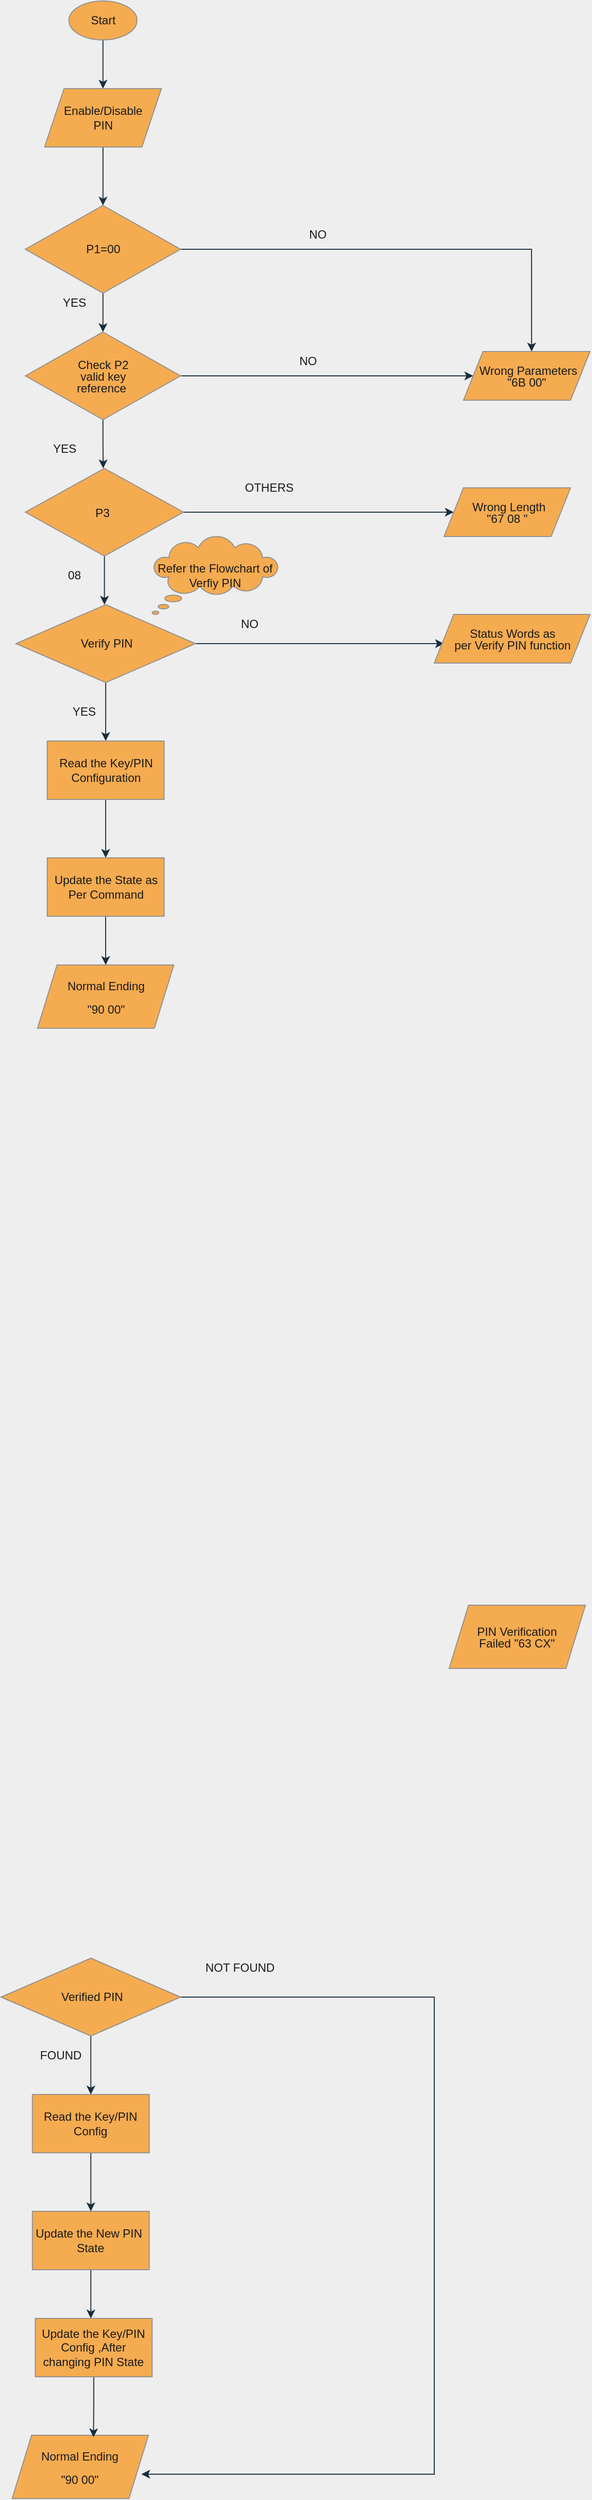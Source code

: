 <mxfile version="19.0.2" type="device"><diagram id="kSEwyxxRWVa55mjZyhkY" name="Page-1"><mxGraphModel dx="868" dy="1653" grid="1" gridSize="10" guides="1" tooltips="1" connect="1" arrows="1" fold="1" page="1" pageScale="1" pageWidth="850" pageHeight="1100" background="#EEEEEE" math="0" shadow="0"><root><mxCell id="0"/><mxCell id="1" parent="0"/><mxCell id="IOs0wzrp62GEQKKrgG4g-1" style="edgeStyle=orthogonalEdgeStyle;rounded=0;orthogonalLoop=1;jettySize=auto;html=1;entryX=0.5;entryY=0;entryDx=0;entryDy=0;strokeColor=#182E3E;fontColor=#1A1A1A;labelBackgroundColor=#EEEEEE;" parent="1" source="IOs0wzrp62GEQKKrgG4g-2" target="IOs0wzrp62GEQKKrgG4g-21" edge="1"><mxGeometry relative="1" as="geometry"/></mxCell><mxCell id="IOs0wzrp62GEQKKrgG4g-2" value="Start" style="ellipse;whiteSpace=wrap;html=1;fillColor=#F5AB50;strokeColor=#909090;fontColor=#1A1A1A;" parent="1" vertex="1"><mxGeometry x="224.76" y="-60" width="70" height="40" as="geometry"/></mxCell><mxCell id="IOs0wzrp62GEQKKrgG4g-4" value="" style="edgeStyle=orthogonalEdgeStyle;rounded=0;orthogonalLoop=1;jettySize=auto;html=1;strokeColor=#182E3E;fontColor=#1A1A1A;labelBackgroundColor=#EEEEEE;" parent="1" source="IOs0wzrp62GEQKKrgG4g-5" target="IOs0wzrp62GEQKKrgG4g-8" edge="1"><mxGeometry relative="1" as="geometry"/></mxCell><mxCell id="IOs0wzrp62GEQKKrgG4g-31" style="edgeStyle=orthogonalEdgeStyle;rounded=0;orthogonalLoop=1;jettySize=auto;html=1;entryX=0.538;entryY=0;entryDx=0;entryDy=0;entryPerimeter=0;strokeColor=#182E3E;fontColor=#1A1A1A;labelBackgroundColor=#EEEEEE;" parent="1" source="IOs0wzrp62GEQKKrgG4g-5" target="IOs0wzrp62GEQKKrgG4g-12" edge="1"><mxGeometry relative="1" as="geometry"><mxPoint x="700" y="290" as="targetPoint"/><Array as="points"><mxPoint x="700" y="195"/></Array></mxGeometry></mxCell><mxCell id="IOs0wzrp62GEQKKrgG4g-5" value="P1=00" style="rhombus;whiteSpace=wrap;html=1;fillColor=#F5AB50;strokeColor=#909090;fontColor=#1A1A1A;" parent="1" vertex="1"><mxGeometry x="180" y="150" width="159.52" height="90" as="geometry"/></mxCell><mxCell id="IOs0wzrp62GEQKKrgG4g-7" style="edgeStyle=orthogonalEdgeStyle;rounded=0;orthogonalLoop=1;jettySize=auto;html=1;strokeColor=#182E3E;fontColor=#1A1A1A;labelBackgroundColor=#EEEEEE;" parent="1" source="IOs0wzrp62GEQKKrgG4g-8" edge="1"><mxGeometry relative="1" as="geometry"><mxPoint x="260" y="420" as="targetPoint"/></mxGeometry></mxCell><mxCell id="IOs0wzrp62GEQKKrgG4g-33" style="edgeStyle=orthogonalEdgeStyle;rounded=0;orthogonalLoop=1;jettySize=auto;html=1;strokeColor=#182E3E;fontColor=#1A1A1A;labelBackgroundColor=#EEEEEE;" parent="1" source="IOs0wzrp62GEQKKrgG4g-8" target="IOs0wzrp62GEQKKrgG4g-12" edge="1"><mxGeometry relative="1" as="geometry"/></mxCell><mxCell id="IOs0wzrp62GEQKKrgG4g-8" value="&lt;p style=&quot;line-height: 1;&quot;&gt;Check P2&lt;br&gt;valid key&lt;br&gt;reference&amp;nbsp;&lt;/p&gt;" style="rhombus;whiteSpace=wrap;html=1;fillColor=#F5AB50;strokeColor=#909090;fontColor=#1A1A1A;" parent="1" vertex="1"><mxGeometry x="180" y="280" width="159.52" height="90" as="geometry"/></mxCell><mxCell id="IOs0wzrp62GEQKKrgG4g-9" style="edgeStyle=orthogonalEdgeStyle;rounded=0;orthogonalLoop=1;jettySize=auto;html=1;entryX=0;entryY=0.5;entryDx=0;entryDy=0;strokeColor=#182E3E;fontColor=#1A1A1A;labelBackgroundColor=#EEEEEE;" parent="1" source="IOs0wzrp62GEQKKrgG4g-11" target="IOs0wzrp62GEQKKrgG4g-14" edge="1"><mxGeometry relative="1" as="geometry"/></mxCell><mxCell id="IOs0wzrp62GEQKKrgG4g-10" style="edgeStyle=orthogonalEdgeStyle;rounded=0;orthogonalLoop=1;jettySize=auto;html=1;strokeColor=#182E3E;fontColor=#1A1A1A;labelBackgroundColor=#EEEEEE;" parent="1" source="IOs0wzrp62GEQKKrgG4g-11" edge="1"><mxGeometry relative="1" as="geometry"><mxPoint x="261.245" y="560" as="targetPoint"/></mxGeometry></mxCell><mxCell id="IOs0wzrp62GEQKKrgG4g-11" value="&lt;p style=&quot;line-height: 1;&quot;&gt;P3&amp;nbsp;&lt;/p&gt;" style="rhombus;whiteSpace=wrap;html=1;fillColor=#F5AB50;strokeColor=#909090;fontColor=#1A1A1A;" parent="1" vertex="1"><mxGeometry x="180" y="420" width="162.49" height="90" as="geometry"/></mxCell><mxCell id="IOs0wzrp62GEQKKrgG4g-12" value="&lt;p style=&quot;line-height: 1;&quot;&gt;&amp;nbsp;Wrong Parameters&lt;br&gt;&quot;6B 00&quot;&lt;/p&gt;" style="shape=parallelogram;perimeter=parallelogramPerimeter;whiteSpace=wrap;html=1;fixedSize=1;fillColor=#F5AB50;strokeColor=#909090;fontColor=#1A1A1A;" parent="1" vertex="1"><mxGeometry x="630" y="300" width="130" height="50" as="geometry"/></mxCell><mxCell id="IOs0wzrp62GEQKKrgG4g-14" value="&lt;p style=&quot;line-height: 1;&quot;&gt;&amp;nbsp;Wrong Length&lt;br&gt;&quot;67 08 &quot;&lt;/p&gt;" style="shape=parallelogram;perimeter=parallelogramPerimeter;whiteSpace=wrap;html=1;fixedSize=1;fillColor=#F5AB50;strokeColor=#909090;fontColor=#1A1A1A;" parent="1" vertex="1"><mxGeometry x="610" y="440" width="130" height="50" as="geometry"/></mxCell><mxCell id="IOs0wzrp62GEQKKrgG4g-16" value="YES" style="text;html=1;align=center;verticalAlign=middle;resizable=0;points=[];autosize=1;strokeColor=none;fillColor=none;fontColor=#1A1A1A;" parent="1" vertex="1"><mxGeometry x="200" y="390" width="40" height="20" as="geometry"/></mxCell><mxCell id="IOs0wzrp62GEQKKrgG4g-18" value="YES" style="text;html=1;align=center;verticalAlign=middle;resizable=0;points=[];autosize=1;strokeColor=none;fillColor=none;fontColor=#1A1A1A;" parent="1" vertex="1"><mxGeometry x="210" y="240" width="40" height="20" as="geometry"/></mxCell><mxCell id="IOs0wzrp62GEQKKrgG4g-20" style="edgeStyle=orthogonalEdgeStyle;rounded=0;orthogonalLoop=1;jettySize=auto;html=1;strokeColor=#182E3E;fontColor=#1A1A1A;labelBackgroundColor=#EEEEEE;" parent="1" source="IOs0wzrp62GEQKKrgG4g-21" target="IOs0wzrp62GEQKKrgG4g-5" edge="1"><mxGeometry relative="1" as="geometry"/></mxCell><mxCell id="IOs0wzrp62GEQKKrgG4g-21" value="Enable/Disable &lt;br&gt;PIN" style="shape=parallelogram;perimeter=parallelogramPerimeter;whiteSpace=wrap;html=1;fixedSize=1;fillColor=#F5AB50;strokeColor=#909090;fontColor=#1A1A1A;" parent="1" vertex="1"><mxGeometry x="199.76" y="30" width="120" height="60" as="geometry"/></mxCell><mxCell id="IOs0wzrp62GEQKKrgG4g-23" value="OTHERS" style="text;html=1;align=center;verticalAlign=middle;resizable=0;points=[];autosize=1;strokeColor=none;fillColor=none;fontColor=#1A1A1A;" parent="1" vertex="1"><mxGeometry x="395" y="430" width="70" height="20" as="geometry"/></mxCell><mxCell id="IOs0wzrp62GEQKKrgG4g-32" value="NO" style="text;html=1;align=center;verticalAlign=middle;resizable=0;points=[];autosize=1;strokeColor=none;fillColor=none;fontColor=#1A1A1A;" parent="1" vertex="1"><mxGeometry x="465" y="170" width="30" height="20" as="geometry"/></mxCell><mxCell id="IOs0wzrp62GEQKKrgG4g-34" value="NO" style="text;html=1;align=center;verticalAlign=middle;resizable=0;points=[];autosize=1;strokeColor=none;fillColor=none;fontColor=#1A1A1A;" parent="1" vertex="1"><mxGeometry x="455" y="300" width="30" height="20" as="geometry"/></mxCell><mxCell id="IOs0wzrp62GEQKKrgG4g-60" value="&lt;p style=&quot;line-height: 1;&quot;&gt;&lt;span style=&quot;&quot;&gt;PIN Verification&lt;/span&gt;&lt;br style=&quot;&quot;&gt;&lt;span style=&quot;&quot;&gt;Failed&amp;nbsp;&lt;/span&gt;&quot;63 CX&quot;&lt;/p&gt;" style="shape=parallelogram;perimeter=parallelogramPerimeter;whiteSpace=wrap;html=1;fixedSize=1;fillColor=#F5AB50;strokeColor=#909090;fontColor=#1A1A1A;" parent="1" vertex="1"><mxGeometry x="615.25" y="1587.5" width="140" height="65" as="geometry"/></mxCell><mxCell id="Vn5IIN-HI7CcxJS6O74Q-2" value="08" style="text;html=1;align=center;verticalAlign=middle;resizable=0;points=[];autosize=1;strokeColor=none;fillColor=none;fontColor=#1A1A1A;" parent="1" vertex="1"><mxGeometry x="215" y="520" width="30" height="20" as="geometry"/></mxCell><mxCell id="Vn5IIN-HI7CcxJS6O74Q-6" style="edgeStyle=orthogonalEdgeStyle;curved=0;rounded=1;sketch=0;orthogonalLoop=1;jettySize=auto;html=1;entryX=0.5;entryY=0;entryDx=0;entryDy=0;fontColor=#1A1A1A;strokeColor=#182E3E;labelBackgroundColor=#EEEEEE;" parent="1" source="Vn5IIN-HI7CcxJS6O74Q-7" target="Vn5IIN-HI7CcxJS6O74Q-10" edge="1"><mxGeometry relative="1" as="geometry"/></mxCell><mxCell id="Vn5IIN-HI7CcxJS6O74Q-11" style="edgeStyle=orthogonalEdgeStyle;rounded=0;orthogonalLoop=1;jettySize=auto;html=1;entryX=0.948;entryY=0.615;entryDx=0;entryDy=0;entryPerimeter=0;strokeColor=#182E3E;fontColor=#1A1A1A;labelBackgroundColor=#EEEEEE;" parent="1" source="Vn5IIN-HI7CcxJS6O74Q-7" target="Vn5IIN-HI7CcxJS6O74Q-19" edge="1"><mxGeometry relative="1" as="geometry"><mxPoint x="600" y="2320" as="targetPoint"/><Array as="points"><mxPoint x="600" y="1990"/><mxPoint x="600" y="2480"/></Array></mxGeometry></mxCell><mxCell id="Vn5IIN-HI7CcxJS6O74Q-7" value="&lt;span style=&quot;line-height: 1;&quot;&gt;&amp;nbsp;Verified PIN&lt;br&gt;&lt;/span&gt;" style="rhombus;whiteSpace=wrap;html=1;fillColor=#F5AB50;strokeColor=#909090;fontColor=#1A1A1A;" parent="1" vertex="1"><mxGeometry x="155.04" y="1950" width="184.48" height="80" as="geometry"/></mxCell><mxCell id="Vn5IIN-HI7CcxJS6O74Q-17" style="edgeStyle=orthogonalEdgeStyle;rounded=0;orthogonalLoop=1;jettySize=auto;html=1;strokeColor=#182E3E;fontColor=#1A1A1A;labelBackgroundColor=#EEEEEE;" parent="1" source="Vn5IIN-HI7CcxJS6O74Q-8" edge="1"><mxGeometry relative="1" as="geometry"><mxPoint x="247.28" y="2320" as="targetPoint"/></mxGeometry></mxCell><mxCell id="Vn5IIN-HI7CcxJS6O74Q-8" value="Update the New PIN&amp;nbsp;&lt;br&gt;State" style="rounded=0;whiteSpace=wrap;html=1;sketch=0;fontColor=#1A1A1A;strokeColor=#909090;fillColor=#F5AB50;" parent="1" vertex="1"><mxGeometry x="187.28" y="2210" width="120" height="60" as="geometry"/></mxCell><mxCell id="Vn5IIN-HI7CcxJS6O74Q-9" style="edgeStyle=orthogonalEdgeStyle;curved=0;rounded=1;sketch=0;orthogonalLoop=1;jettySize=auto;html=1;entryX=0.5;entryY=0;entryDx=0;entryDy=0;fontColor=#1A1A1A;strokeColor=#182E3E;labelBackgroundColor=#EEEEEE;" parent="1" source="Vn5IIN-HI7CcxJS6O74Q-10" target="Vn5IIN-HI7CcxJS6O74Q-8" edge="1"><mxGeometry relative="1" as="geometry"/></mxCell><mxCell id="Vn5IIN-HI7CcxJS6O74Q-10" value="Read the Key/PIN&lt;br&gt;Config" style="rounded=0;whiteSpace=wrap;html=1;sketch=0;fontColor=#1A1A1A;strokeColor=#909090;fillColor=#F5AB50;" parent="1" vertex="1"><mxGeometry x="187.28" y="2090" width="120" height="60" as="geometry"/></mxCell><mxCell id="Vn5IIN-HI7CcxJS6O74Q-12" value="NOT FOUND" style="text;html=1;align=center;verticalAlign=middle;resizable=0;points=[];autosize=1;strokeColor=none;fillColor=none;fontColor=#1A1A1A;" parent="1" vertex="1"><mxGeometry x="355" y="1950" width="90" height="20" as="geometry"/></mxCell><mxCell id="Vn5IIN-HI7CcxJS6O74Q-13" value="FOUND" style="text;html=1;align=center;verticalAlign=middle;resizable=0;points=[];autosize=1;strokeColor=none;fillColor=none;fontColor=#1A1A1A;" parent="1" vertex="1"><mxGeometry x="186.47" y="2040" width="60" height="20" as="geometry"/></mxCell><mxCell id="Vn5IIN-HI7CcxJS6O74Q-19" value="&lt;p style=&quot;line-height: 1;&quot;&gt;Normal Ending&lt;/p&gt;&lt;p style=&quot;line-height: 1;&quot;&gt;&quot;90 00&quot;&lt;/p&gt;" style="shape=parallelogram;perimeter=parallelogramPerimeter;whiteSpace=wrap;html=1;fixedSize=1;fillColor=#F5AB50;strokeColor=#909090;fontColor=#1A1A1A;" parent="1" vertex="1"><mxGeometry x="166.45" y="2440" width="140" height="65" as="geometry"/></mxCell><mxCell id="Vn5IIN-HI7CcxJS6O74Q-21" style="edgeStyle=orthogonalEdgeStyle;rounded=0;orthogonalLoop=1;jettySize=auto;html=1;entryX=0.597;entryY=0.031;entryDx=0;entryDy=0;entryPerimeter=0;strokeColor=#182E3E;fontColor=#1A1A1A;labelBackgroundColor=#EEEEEE;" parent="1" source="Vn5IIN-HI7CcxJS6O74Q-20" target="Vn5IIN-HI7CcxJS6O74Q-19" edge="1"><mxGeometry relative="1" as="geometry"/></mxCell><mxCell id="Vn5IIN-HI7CcxJS6O74Q-20" value="Update the Key/PIN&lt;br&gt;Config ,After changing PIN State" style="rounded=0;whiteSpace=wrap;html=1;fillColor=#F5AB50;strokeColor=#909090;fontColor=#1A1A1A;" parent="1" vertex="1"><mxGeometry x="190.25" y="2320" width="120" height="60" as="geometry"/></mxCell><mxCell id="mk9p9ia5RfQJySZIqpbY-1" style="edgeStyle=orthogonalEdgeStyle;curved=0;rounded=1;sketch=0;orthogonalLoop=1;jettySize=auto;html=1;entryX=0.5;entryY=0;entryDx=0;entryDy=0;fontColor=#1A1A1A;strokeColor=#182E3E;labelBackgroundColor=#EEEEEE;" parent="1" source="mk9p9ia5RfQJySZIqpbY-3" target="mk9p9ia5RfQJySZIqpbY-7" edge="1"><mxGeometry relative="1" as="geometry"/></mxCell><mxCell id="mk9p9ia5RfQJySZIqpbY-16" style="edgeStyle=orthogonalEdgeStyle;rounded=0;orthogonalLoop=1;jettySize=auto;html=1;labelBackgroundColor=#EEEEEE;strokeColor=#182E3E;fontColor=#1A1A1A;" parent="1" source="mk9p9ia5RfQJySZIqpbY-3" edge="1"><mxGeometry relative="1" as="geometry"><mxPoint x="610" y="600" as="targetPoint"/></mxGeometry></mxCell><mxCell id="mk9p9ia5RfQJySZIqpbY-3" value="&lt;span style=&quot;line-height: 1;&quot;&gt;&amp;nbsp;Verify PIN&lt;br&gt;&lt;/span&gt;" style="rhombus;whiteSpace=wrap;html=1;fillColor=#F5AB50;strokeColor=#909090;fontColor=#1A1A1A;" parent="1" vertex="1"><mxGeometry x="170.3" y="560" width="184.48" height="80" as="geometry"/></mxCell><mxCell id="mk9p9ia5RfQJySZIqpbY-4" style="edgeStyle=orthogonalEdgeStyle;rounded=0;orthogonalLoop=1;jettySize=auto;html=1;strokeColor=#182E3E;fontColor=#1A1A1A;labelBackgroundColor=#EEEEEE;" parent="1" source="mk9p9ia5RfQJySZIqpbY-5" edge="1"><mxGeometry relative="1" as="geometry"><mxPoint x="262.54" y="930" as="targetPoint"/></mxGeometry></mxCell><mxCell id="mk9p9ia5RfQJySZIqpbY-5" value="Update the&amp;nbsp;State as&lt;br&gt;Per Command" style="rounded=0;whiteSpace=wrap;html=1;sketch=0;fontColor=#1A1A1A;strokeColor=#909090;fillColor=#F5AB50;" parent="1" vertex="1"><mxGeometry x="202.54" y="820" width="120" height="60" as="geometry"/></mxCell><mxCell id="mk9p9ia5RfQJySZIqpbY-6" style="edgeStyle=orthogonalEdgeStyle;curved=0;rounded=1;sketch=0;orthogonalLoop=1;jettySize=auto;html=1;entryX=0.5;entryY=0;entryDx=0;entryDy=0;fontColor=#1A1A1A;strokeColor=#182E3E;labelBackgroundColor=#EEEEEE;" parent="1" source="mk9p9ia5RfQJySZIqpbY-7" target="mk9p9ia5RfQJySZIqpbY-5" edge="1"><mxGeometry relative="1" as="geometry"/></mxCell><mxCell id="mk9p9ia5RfQJySZIqpbY-7" value="Read the Key/PIN&lt;br&gt;Configuration" style="rounded=0;whiteSpace=wrap;html=1;sketch=0;fontColor=#1A1A1A;strokeColor=#909090;fillColor=#F5AB50;" parent="1" vertex="1"><mxGeometry x="202.54" y="700" width="120" height="60" as="geometry"/></mxCell><mxCell id="mk9p9ia5RfQJySZIqpbY-10" value="&lt;p style=&quot;line-height: 1;&quot;&gt;Normal Ending&lt;/p&gt;&lt;p style=&quot;line-height: 1;&quot;&gt;&quot;90 00&quot;&lt;/p&gt;" style="shape=parallelogram;perimeter=parallelogramPerimeter;whiteSpace=wrap;html=1;fixedSize=1;fillColor=#F5AB50;strokeColor=#909090;fontColor=#1A1A1A;" parent="1" vertex="1"><mxGeometry x="192.54" y="930" width="140" height="65" as="geometry"/></mxCell><mxCell id="mk9p9ia5RfQJySZIqpbY-13" value="NO" style="text;html=1;align=center;verticalAlign=middle;resizable=0;points=[];autosize=1;strokeColor=none;fillColor=none;fontColor=#1A1A1A;" parent="1" vertex="1"><mxGeometry x="395" y="570" width="30" height="20" as="geometry"/></mxCell><mxCell id="mk9p9ia5RfQJySZIqpbY-14" value="YES" style="text;html=1;align=center;verticalAlign=middle;resizable=0;points=[];autosize=1;strokeColor=none;fillColor=none;fontColor=#1A1A1A;" parent="1" vertex="1"><mxGeometry x="220" y="660" width="40" height="20" as="geometry"/></mxCell><mxCell id="mk9p9ia5RfQJySZIqpbY-18" value="&lt;p style=&quot;line-height: 1;&quot;&gt;Status Words as per&amp;nbsp;&lt;span style=&quot;background-color: initial;&quot;&gt;Verify PIN function&lt;/span&gt;&lt;/p&gt;" style="shape=parallelogram;perimeter=parallelogramPerimeter;whiteSpace=wrap;html=1;fixedSize=1;fillColor=#F5AB50;strokeColor=#909090;fontColor=#1A1A1A;spacingLeft=16;spacingRight=15;" parent="1" vertex="1"><mxGeometry x="600" y="570" width="160" height="50" as="geometry"/></mxCell><mxCell id="mk9p9ia5RfQJySZIqpbY-19" value="Refer the Flowchart of Verfiy PIN" style="whiteSpace=wrap;html=1;shape=mxgraph.basic.cloud_callout;fillColor=#F5AB50;strokeColor=#909090;fontColor=#1A1A1A;" parent="1" vertex="1"><mxGeometry x="310.25" y="490" width="129.7" height="80" as="geometry"/></mxCell></root></mxGraphModel></diagram></mxfile>